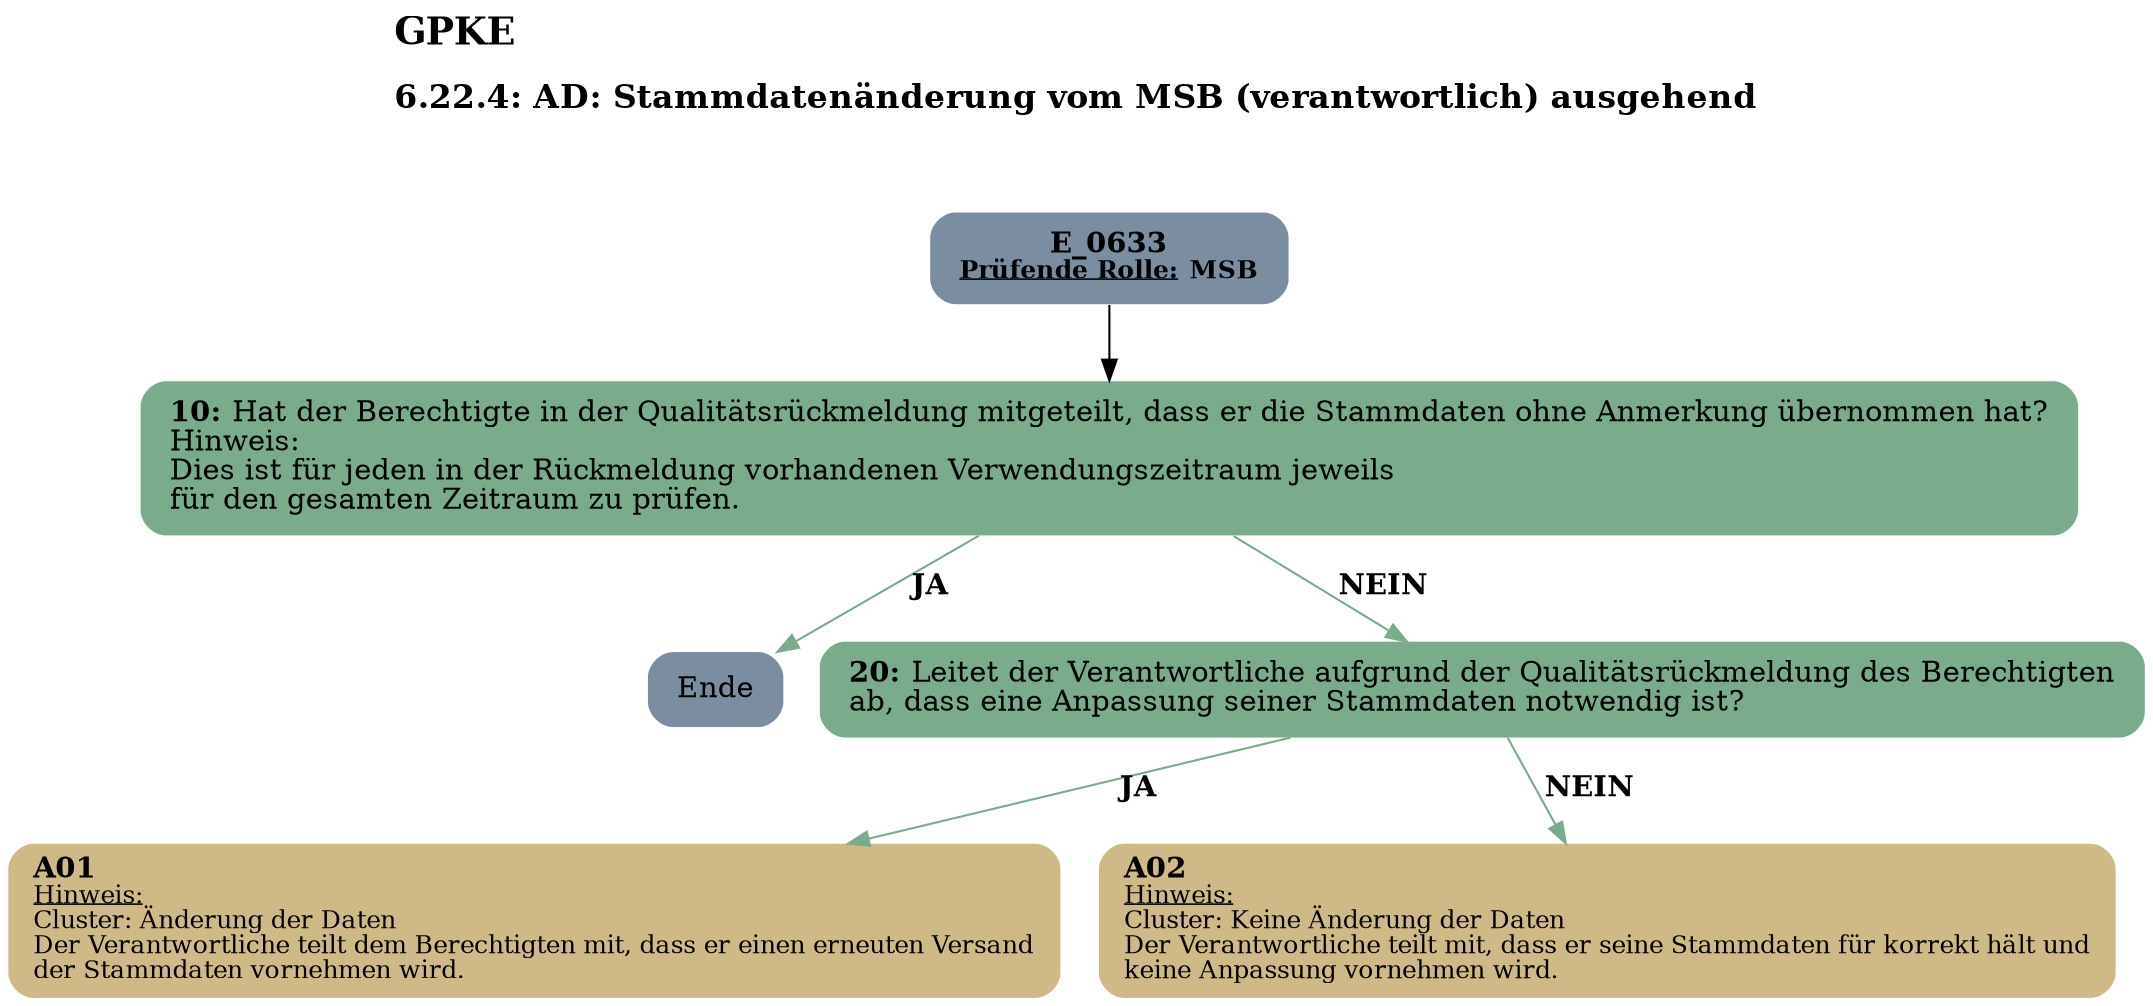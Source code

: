 digraph D {
    labelloc="t";
    label=<<B><FONT POINT-SIZE="18">GPKE</FONT></B><BR align="left"/><BR/><B><FONT POINT-SIZE="16">6.22.4: AD: Stammdatenänderung vom MSB (verantwortlich) ausgehend</FONT></B><BR align="left"/><BR/><BR/><BR/>>;
    ratio="compress";
    concentrate=true;
    pack=true;
    rankdir=TB;
    packmode="array";
    size="20,20";
    "Start" [margin="0.2,0.12", shape=box, style="filled,rounded", penwidth=0.0, fillcolor="#7a8da1", label=<<B>E_0633</B><BR align="center"/><FONT point-size="12"><B><U>Prüfende Rolle:</U> MSB</B></FONT><BR align="center"/>>];
    "10" [margin="0.2,0.12", shape=box, style="filled,rounded", penwidth=0.0, fillcolor="#7aab8a", label=<<B>10: </B>Hat der Berechtigte in der Qualitätsrückmeldung mitgeteilt, dass er die Stammdaten ohne Anmerkung übernommen hat?<BR align="left"/>Hinweis:<BR align="left"/>Dies ist für jeden in der Rückmeldung vorhandenen Verwendungszeitraum jeweils<BR align="left"/>für den gesamten Zeitraum zu prüfen.<BR align="left"/>>];
    "Ende" [margin="0.2,0.12", shape=box, style="filled,rounded", penwidth=0.0, fillcolor="#7a8da1", label="Ende"];
    "20" [margin="0.2,0.12", shape=box, style="filled,rounded", penwidth=0.0, fillcolor="#7aab8a", label=<<B>20: </B>Leitet der Verantwortliche aufgrund der Qualitätsrückmeldung des Berechtigten<BR align="left"/>ab, dass eine Anpassung seiner Stammdaten notwendig ist?<BR align="left"/>>];
    "A01" [margin="0.17,0.08", shape=box, style="filled,rounded", penwidth=0.0, fillcolor="#cfb986", label=<<B>A01</B><BR align="left"/><FONT point-size="12"><U>Hinweis:</U><BR align="left"/>Cluster: Änderung der Daten<BR align="left"/>Der Verantwortliche teilt dem Berechtigten mit, dass er einen erneuten Versand<BR align="left"/>der Stammdaten vornehmen wird.<BR align="left"/></FONT>>];
    "A02" [margin="0.17,0.08", shape=box, style="filled,rounded", penwidth=0.0, fillcolor="#cfb986", label=<<B>A02</B><BR align="left"/><FONT point-size="12"><U>Hinweis:</U><BR align="left"/>Cluster: Keine Änderung der Daten<BR align="left"/>Der Verantwortliche teilt mit, dass er seine Stammdaten für korrekt hält und<BR align="left"/>keine Anpassung vornehmen wird.<BR align="left"/></FONT>>];

    "Start" -> "10";
    "10" -> "Ende" [label=<<B>JA</B>>, color="#7aab8a"];
    "10" -> "20" [label=<<B>NEIN</B>>, color="#7aab8a"];
    "20" -> "A01" [label=<<B>JA</B>>, color="#7aab8a"];
    "20" -> "A02" [label=<<B>NEIN</B>>, color="#7aab8a"];

    bgcolor="transparent";
}